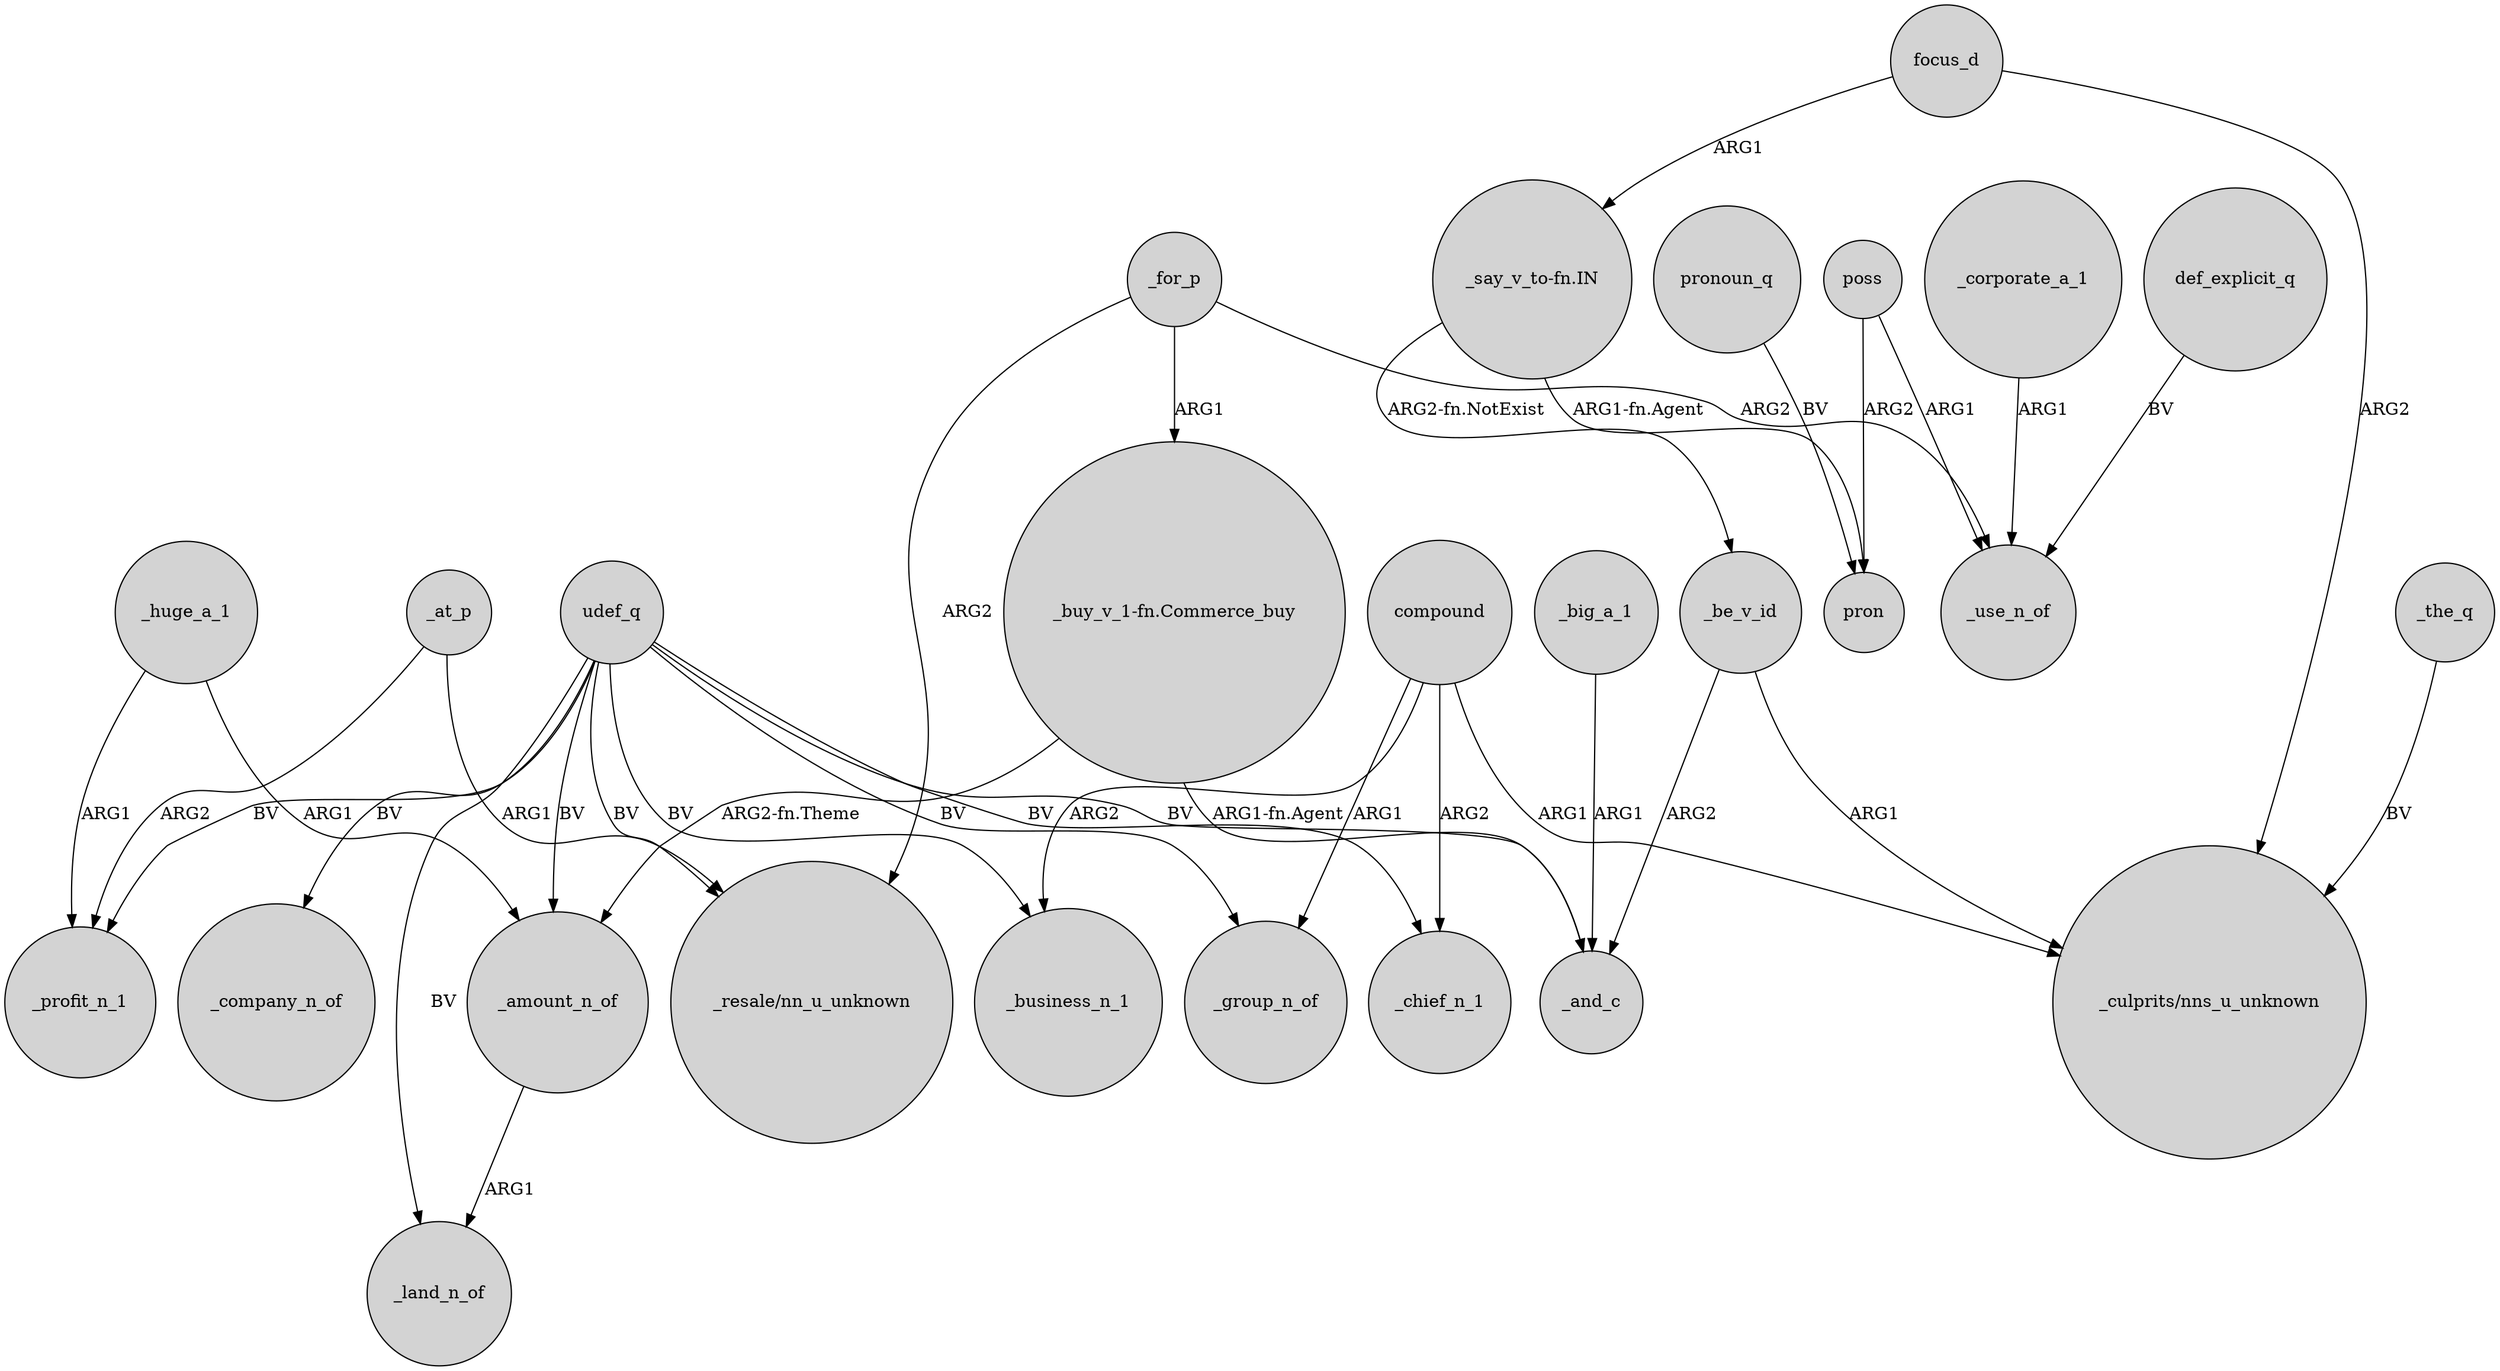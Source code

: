 digraph {
	node [shape=circle style=filled]
	_the_q -> "_culprits/nns_u_unknown" [label=BV]
	poss -> _use_n_of [label=ARG1]
	poss -> pron [label=ARG2]
	udef_q -> _amount_n_of [label=BV]
	_corporate_a_1 -> _use_n_of [label=ARG1]
	_huge_a_1 -> _amount_n_of [label=ARG1]
	"_buy_v_1-fn.Commerce_buy" -> _and_c [label="ARG1-fn.Agent"]
	_at_p -> _profit_n_1 [label=ARG2]
	"_say_v_to-fn.IN" -> _be_v_id [label="ARG2-fn.NotExist"]
	_big_a_1 -> _and_c [label=ARG1]
	_amount_n_of -> _land_n_of [label=ARG1]
	udef_q -> "_resale/nn_u_unknown" [label=BV]
	udef_q -> _land_n_of [label=BV]
	_be_v_id -> "_culprits/nns_u_unknown" [label=ARG1]
	compound -> _chief_n_1 [label=ARG2]
	_be_v_id -> _and_c [label=ARG2]
	_huge_a_1 -> _profit_n_1 [label=ARG1]
	pronoun_q -> pron [label=BV]
	udef_q -> _chief_n_1 [label=BV]
	def_explicit_q -> _use_n_of [label=BV]
	"_buy_v_1-fn.Commerce_buy" -> _amount_n_of [label="ARG2-fn.Theme"]
	compound -> "_culprits/nns_u_unknown" [label=ARG1]
	_for_p -> "_buy_v_1-fn.Commerce_buy" [label=ARG1]
	compound -> _business_n_1 [label=ARG2]
	focus_d -> "_culprits/nns_u_unknown" [label=ARG2]
	"_say_v_to-fn.IN" -> pron [label="ARG1-fn.Agent"]
	udef_q -> _business_n_1 [label=BV]
	_for_p -> "_resale/nn_u_unknown" [label=ARG2]
	udef_q -> _profit_n_1 [label=BV]
	udef_q -> _company_n_of [label=BV]
	udef_q -> _and_c [label=BV]
	_for_p -> _use_n_of [label=ARG2]
	_at_p -> "_resale/nn_u_unknown" [label=ARG1]
	udef_q -> _group_n_of [label=BV]
	compound -> _group_n_of [label=ARG1]
	focus_d -> "_say_v_to-fn.IN" [label=ARG1]
}
